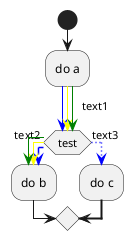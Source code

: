 {
  "sha1": "ha3eh21n4fyh89njbvm3q5iepfzj8ol",
  "insertion": {
    "when": "2024-06-03T18:59:29.355Z",
    "user": "plantuml@gmail.com"
  }
}
@startuml
skinparam colorArrowSeparationSpace 3
start
:do a;
-[#blue;#yellow;#green]-> text1 ;
if (test) then
-[#blue,dashed;#yellow;#green]-> text2 ;
:do b;
else
-[#blue,dotted]-> text3 ;
:do c;
-[bold]->
endif
@enduml
